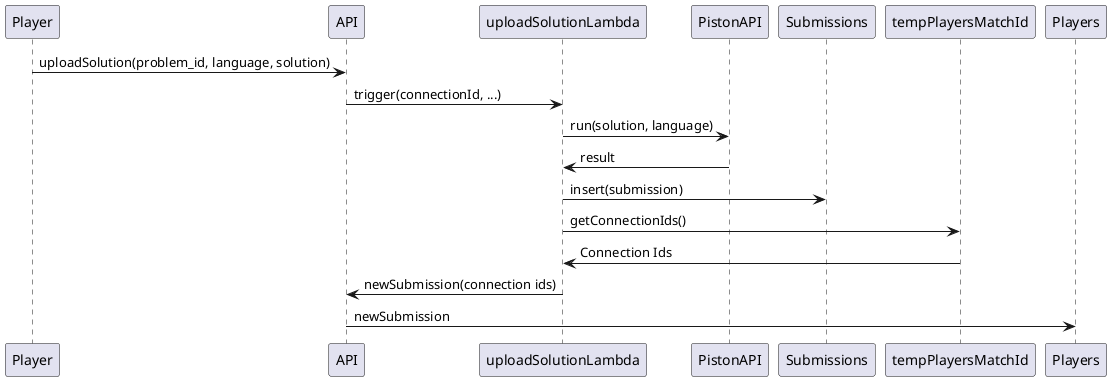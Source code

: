 @startuml koderush-uploadSolution

Player -> API : uploadSolution(problem_id, language, solution)
API -> uploadSolutionLambda: trigger(connectionId, ...)
uploadSolutionLambda -> PistonAPI : run(solution, language)
PistonAPI -> uploadSolutionLambda : result
uploadSolutionLambda -> Submissions : insert(submission)
uploadSolutionLambda -> tempPlayersMatchId : getConnectionIds()
tempPlayersMatchId -> uploadSolutionLambda : Connection Ids
uploadSolutionLambda -> API : newSubmission(connection ids)
API -> Players : newSubmission

@enduml